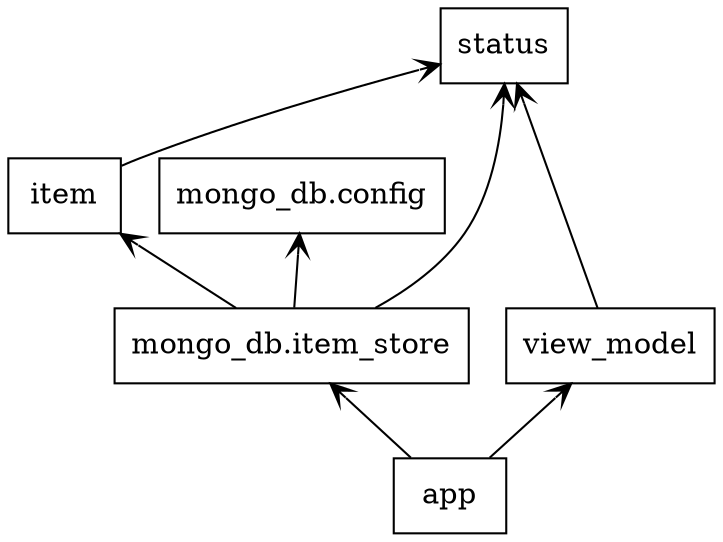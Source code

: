 digraph "packages_ToDoApp" {
charset="utf-8"
rankdir=BT
"0" [label="app", shape="box"];
"1" [label="item", shape="box"];
"2" [label="mongo_db.config", shape="box"];
"3" [label="mongo_db.item_store", shape="box"];
"4" [label="status", shape="box"];
"5" [label="view_model", shape="box"];
"0" -> "3" [arrowhead="open", arrowtail="none"];
"0" -> "5" [arrowhead="open", arrowtail="none"];
"1" -> "4" [arrowhead="open", arrowtail="none"];
"3" -> "1" [arrowhead="open", arrowtail="none"];
"3" -> "2" [arrowhead="open", arrowtail="none"];
"3" -> "4" [arrowhead="open", arrowtail="none"];
"5" -> "4" [arrowhead="open", arrowtail="none"];
}
